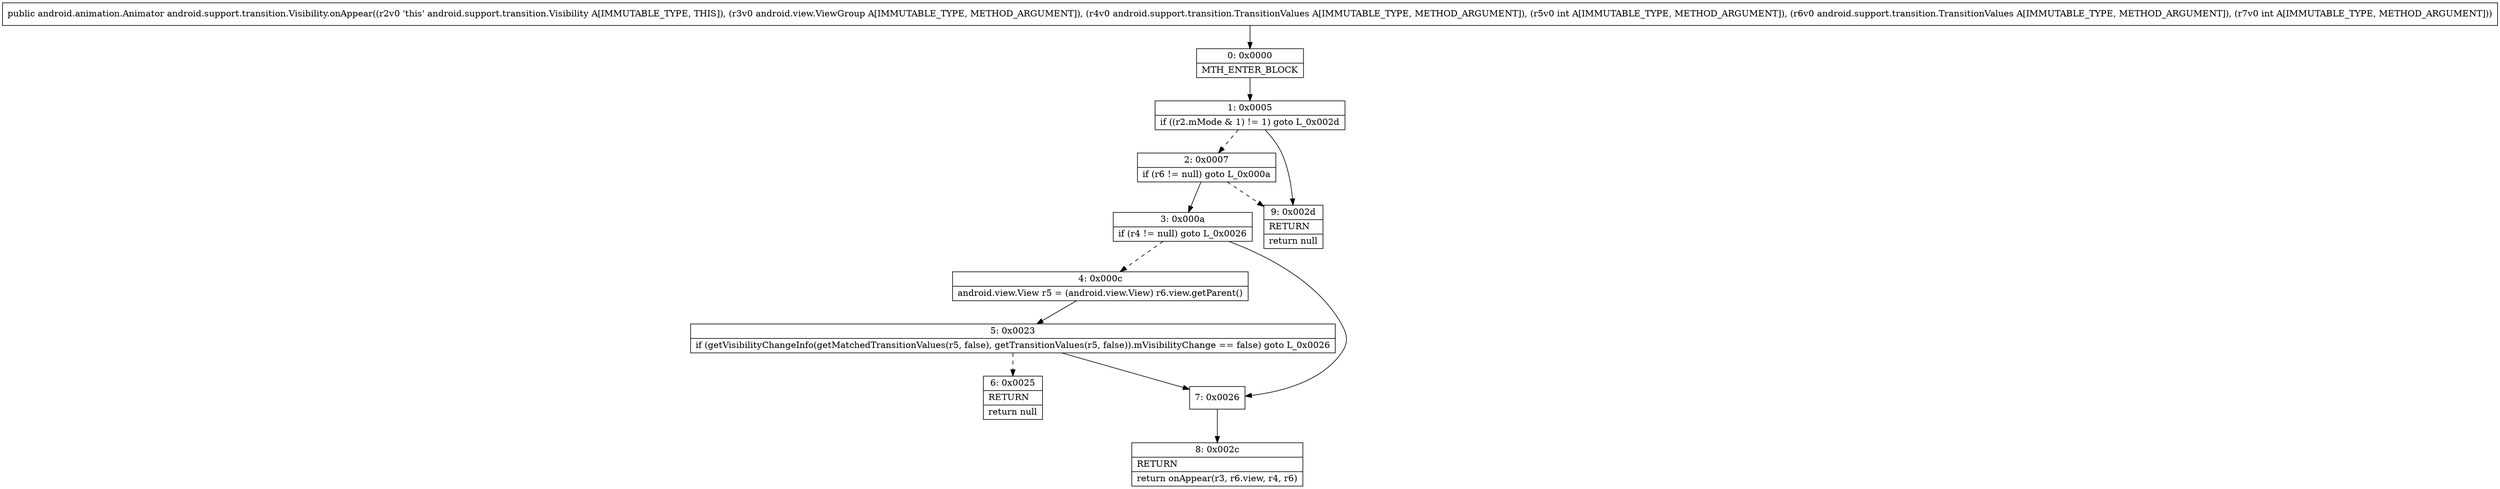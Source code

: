 digraph "CFG forandroid.support.transition.Visibility.onAppear(Landroid\/view\/ViewGroup;Landroid\/support\/transition\/TransitionValues;ILandroid\/support\/transition\/TransitionValues;I)Landroid\/animation\/Animator;" {
Node_0 [shape=record,label="{0\:\ 0x0000|MTH_ENTER_BLOCK\l}"];
Node_1 [shape=record,label="{1\:\ 0x0005|if ((r2.mMode & 1) != 1) goto L_0x002d\l}"];
Node_2 [shape=record,label="{2\:\ 0x0007|if (r6 != null) goto L_0x000a\l}"];
Node_3 [shape=record,label="{3\:\ 0x000a|if (r4 != null) goto L_0x0026\l}"];
Node_4 [shape=record,label="{4\:\ 0x000c|android.view.View r5 = (android.view.View) r6.view.getParent()\l}"];
Node_5 [shape=record,label="{5\:\ 0x0023|if (getVisibilityChangeInfo(getMatchedTransitionValues(r5, false), getTransitionValues(r5, false)).mVisibilityChange == false) goto L_0x0026\l}"];
Node_6 [shape=record,label="{6\:\ 0x0025|RETURN\l|return null\l}"];
Node_7 [shape=record,label="{7\:\ 0x0026}"];
Node_8 [shape=record,label="{8\:\ 0x002c|RETURN\l|return onAppear(r3, r6.view, r4, r6)\l}"];
Node_9 [shape=record,label="{9\:\ 0x002d|RETURN\l|return null\l}"];
MethodNode[shape=record,label="{public android.animation.Animator android.support.transition.Visibility.onAppear((r2v0 'this' android.support.transition.Visibility A[IMMUTABLE_TYPE, THIS]), (r3v0 android.view.ViewGroup A[IMMUTABLE_TYPE, METHOD_ARGUMENT]), (r4v0 android.support.transition.TransitionValues A[IMMUTABLE_TYPE, METHOD_ARGUMENT]), (r5v0 int A[IMMUTABLE_TYPE, METHOD_ARGUMENT]), (r6v0 android.support.transition.TransitionValues A[IMMUTABLE_TYPE, METHOD_ARGUMENT]), (r7v0 int A[IMMUTABLE_TYPE, METHOD_ARGUMENT])) }"];
MethodNode -> Node_0;
Node_0 -> Node_1;
Node_1 -> Node_2[style=dashed];
Node_1 -> Node_9;
Node_2 -> Node_3;
Node_2 -> Node_9[style=dashed];
Node_3 -> Node_4[style=dashed];
Node_3 -> Node_7;
Node_4 -> Node_5;
Node_5 -> Node_6[style=dashed];
Node_5 -> Node_7;
Node_7 -> Node_8;
}


